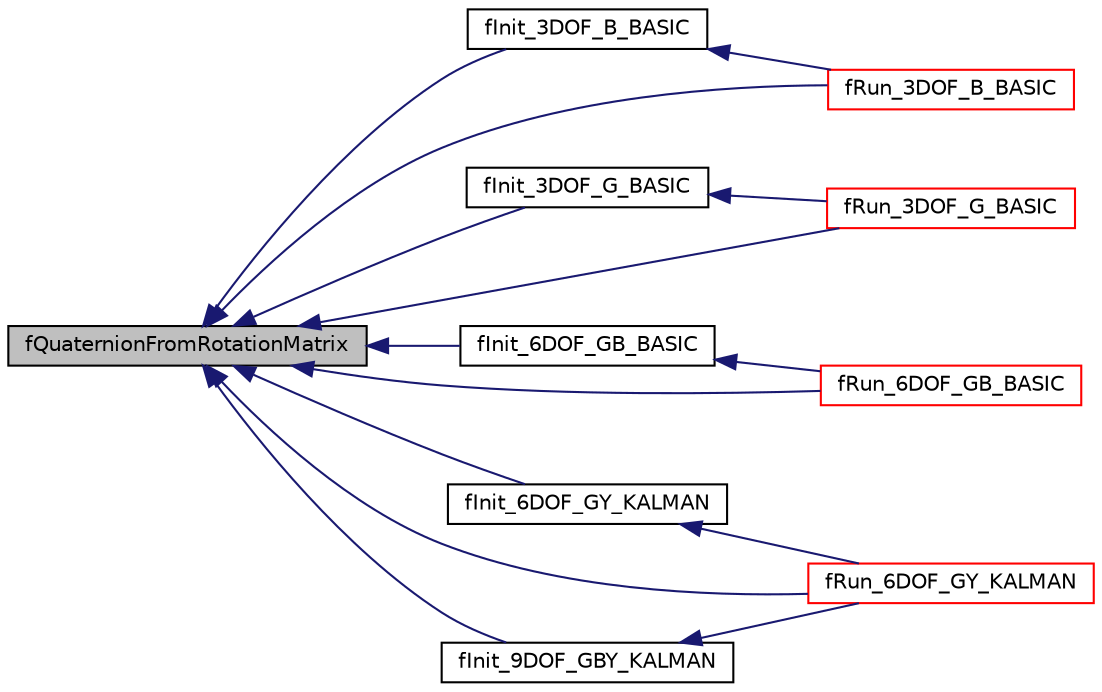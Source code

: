 digraph "fQuaternionFromRotationMatrix"
{
  edge [fontname="Helvetica",fontsize="10",labelfontname="Helvetica",labelfontsize="10"];
  node [fontname="Helvetica",fontsize="10",shape=record];
  rankdir="LR";
  Node144 [label="fQuaternionFromRotationMatrix",height=0.2,width=0.4,color="black", fillcolor="grey75", style="filled", fontcolor="black"];
  Node144 -> Node145 [dir="back",color="midnightblue",fontsize="10",style="solid",fontname="Helvetica"];
  Node145 [label="fInit_3DOF_B_BASIC",height=0.2,width=0.4,color="black", fillcolor="white", style="filled",URL="$fusion_8h.html#adc49d74394c2a94a33ff65edea18233b"];
  Node145 -> Node146 [dir="back",color="midnightblue",fontsize="10",style="solid",fontname="Helvetica"];
  Node146 [label="fRun_3DOF_B_BASIC",height=0.2,width=0.4,color="red", fillcolor="white", style="filled",URL="$fusion_8h.html#a2df5be5795338038774a64b41cf53a8e"];
  Node144 -> Node151 [dir="back",color="midnightblue",fontsize="10",style="solid",fontname="Helvetica"];
  Node151 [label="fInit_3DOF_G_BASIC",height=0.2,width=0.4,color="black", fillcolor="white", style="filled",URL="$fusion_8h.html#a41f2c6419c8e0c019e08618283338d21"];
  Node151 -> Node152 [dir="back",color="midnightblue",fontsize="10",style="solid",fontname="Helvetica"];
  Node152 [label="fRun_3DOF_G_BASIC",height=0.2,width=0.4,color="red", fillcolor="white", style="filled",URL="$fusion_8h.html#a7b5db1923cfa0dc160016e7d9b45b1c2"];
  Node144 -> Node153 [dir="back",color="midnightblue",fontsize="10",style="solid",fontname="Helvetica"];
  Node153 [label="fInit_6DOF_GB_BASIC",height=0.2,width=0.4,color="black", fillcolor="white", style="filled",URL="$fusion_8h.html#ab5f459ab0c8c9b4123e2fb33f5061332"];
  Node153 -> Node154 [dir="back",color="midnightblue",fontsize="10",style="solid",fontname="Helvetica"];
  Node154 [label="fRun_6DOF_GB_BASIC",height=0.2,width=0.4,color="red", fillcolor="white", style="filled",URL="$fusion_8h.html#a34c550860d0e4e42bf22a2a3527043b9"];
  Node144 -> Node155 [dir="back",color="midnightblue",fontsize="10",style="solid",fontname="Helvetica"];
  Node155 [label="fInit_6DOF_GY_KALMAN",height=0.2,width=0.4,color="black", fillcolor="white", style="filled",URL="$fusion_8h.html#adb837744c0801f50a0890f1385ca5c75"];
  Node155 -> Node156 [dir="back",color="midnightblue",fontsize="10",style="solid",fontname="Helvetica"];
  Node156 [label="fRun_6DOF_GY_KALMAN",height=0.2,width=0.4,color="red", fillcolor="white", style="filled",URL="$fusion_8h.html#a942d619f897d6820d5c148bdc910f962"];
  Node144 -> Node157 [dir="back",color="midnightblue",fontsize="10",style="solid",fontname="Helvetica"];
  Node157 [label="fInit_9DOF_GBY_KALMAN",height=0.2,width=0.4,color="black", fillcolor="white", style="filled",URL="$fusion_8h.html#a5627f82d4cbb9af1102d10ad1bea3699"];
  Node157 -> Node156 [dir="back",color="midnightblue",fontsize="10",style="solid",fontname="Helvetica"];
  Node144 -> Node146 [dir="back",color="midnightblue",fontsize="10",style="solid",fontname="Helvetica"];
  Node144 -> Node152 [dir="back",color="midnightblue",fontsize="10",style="solid",fontname="Helvetica"];
  Node144 -> Node154 [dir="back",color="midnightblue",fontsize="10",style="solid",fontname="Helvetica"];
  Node144 -> Node156 [dir="back",color="midnightblue",fontsize="10",style="solid",fontname="Helvetica"];
}
